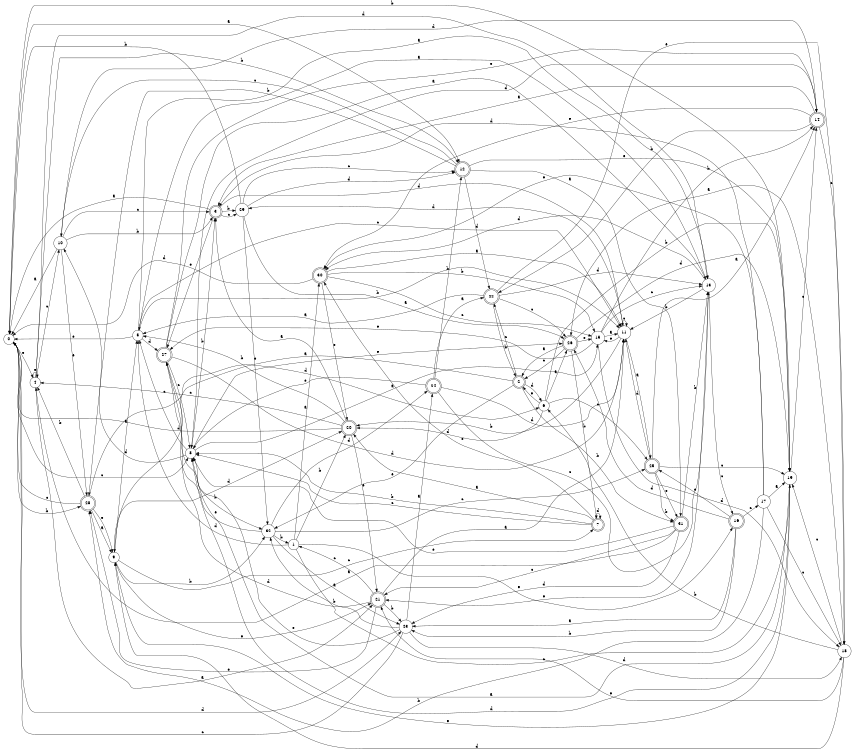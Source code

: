 digraph n27_6 {
__start0 [label="" shape="none"];

rankdir=LR;
size="8,5";

s0 [style="filled", color="black", fillcolor="white" shape="circle", label="0"];
s1 [style="filled", color="black", fillcolor="white" shape="circle", label="1"];
s2 [style="rounded,filled", color="black", fillcolor="white" shape="doublecircle", label="2"];
s3 [style="rounded,filled", color="black", fillcolor="white" shape="doublecircle", label="3"];
s4 [style="filled", color="black", fillcolor="white" shape="circle", label="4"];
s5 [style="filled", color="black", fillcolor="white" shape="circle", label="5"];
s6 [style="filled", color="black", fillcolor="white" shape="circle", label="6"];
s7 [style="rounded,filled", color="black", fillcolor="white" shape="doublecircle", label="7"];
s8 [style="filled", color="black", fillcolor="white" shape="circle", label="8"];
s9 [style="filled", color="black", fillcolor="white" shape="circle", label="9"];
s10 [style="filled", color="black", fillcolor="white" shape="circle", label="10"];
s11 [style="filled", color="black", fillcolor="white" shape="circle", label="11"];
s12 [style="rounded,filled", color="black", fillcolor="white" shape="doublecircle", label="12"];
s13 [style="filled", color="black", fillcolor="white" shape="circle", label="13"];
s14 [style="rounded,filled", color="black", fillcolor="white" shape="doublecircle", label="14"];
s15 [style="filled", color="black", fillcolor="white" shape="circle", label="15"];
s16 [style="rounded,filled", color="black", fillcolor="white" shape="doublecircle", label="16"];
s17 [style="filled", color="black", fillcolor="white" shape="circle", label="17"];
s18 [style="filled", color="black", fillcolor="white" shape="circle", label="18"];
s19 [style="filled", color="black", fillcolor="white" shape="circle", label="19"];
s20 [style="rounded,filled", color="black", fillcolor="white" shape="doublecircle", label="20"];
s21 [style="rounded,filled", color="black", fillcolor="white" shape="doublecircle", label="21"];
s22 [style="rounded,filled", color="black", fillcolor="white" shape="doublecircle", label="22"];
s23 [style="filled", color="black", fillcolor="white" shape="circle", label="23"];
s24 [style="rounded,filled", color="black", fillcolor="white" shape="doublecircle", label="24"];
s25 [style="rounded,filled", color="black", fillcolor="white" shape="doublecircle", label="25"];
s26 [style="rounded,filled", color="black", fillcolor="white" shape="doublecircle", label="26"];
s27 [style="rounded,filled", color="black", fillcolor="white" shape="doublecircle", label="27"];
s28 [style="rounded,filled", color="black", fillcolor="white" shape="doublecircle", label="28"];
s29 [style="filled", color="black", fillcolor="white" shape="circle", label="29"];
s30 [style="rounded,filled", color="black", fillcolor="white" shape="doublecircle", label="30"];
s31 [style="rounded,filled", color="black", fillcolor="white" shape="doublecircle", label="31"];
s32 [style="filled", color="black", fillcolor="white" shape="circle", label="32"];
s0 -> s12 [label="a"];
s0 -> s28 [label="b"];
s0 -> s8 [label="c"];
s0 -> s23 [label="d"];
s0 -> s4 [label="e"];
s1 -> s30 [label="a"];
s1 -> s20 [label="b"];
s1 -> s19 [label="c"];
s1 -> s5 [label="d"];
s1 -> s16 [label="e"];
s2 -> s9 [label="a"];
s2 -> s31 [label="b"];
s2 -> s22 [label="c"];
s2 -> s6 [label="d"];
s2 -> s32 [label="e"];
s3 -> s0 [label="a"];
s3 -> s29 [label="b"];
s3 -> s29 [label="c"];
s3 -> s11 [label="d"];
s3 -> s27 [label="e"];
s4 -> s21 [label="a"];
s4 -> s12 [label="b"];
s4 -> s10 [label="c"];
s4 -> s13 [label="d"];
s4 -> s4 [label="e"];
s5 -> s13 [label="a"];
s5 -> s11 [label="b"];
s5 -> s11 [label="c"];
s5 -> s27 [label="d"];
s5 -> s0 [label="e"];
s6 -> s26 [label="a"];
s6 -> s19 [label="b"];
s6 -> s25 [label="c"];
s6 -> s20 [label="d"];
s6 -> s2 [label="e"];
s7 -> s20 [label="a"];
s7 -> s8 [label="b"];
s7 -> s8 [label="c"];
s7 -> s7 [label="d"];
s7 -> s30 [label="e"];
s8 -> s15 [label="a"];
s8 -> s3 [label="b"];
s8 -> s5 [label="c"];
s8 -> s10 [label="d"];
s8 -> s26 [label="e"];
s9 -> s5 [label="a"];
s9 -> s32 [label="b"];
s9 -> s7 [label="c"];
s9 -> s20 [label="d"];
s9 -> s21 [label="e"];
s10 -> s0 [label="a"];
s10 -> s3 [label="b"];
s10 -> s3 [label="c"];
s10 -> s14 [label="d"];
s10 -> s28 [label="e"];
s11 -> s25 [label="a"];
s11 -> s20 [label="b"];
s11 -> s11 [label="c"];
s11 -> s29 [label="d"];
s11 -> s15 [label="e"];
s12 -> s31 [label="a"];
s12 -> s28 [label="b"];
s12 -> s10 [label="c"];
s12 -> s22 [label="d"];
s12 -> s19 [label="e"];
s13 -> s5 [label="a"];
s13 -> s11 [label="b"];
s13 -> s16 [label="c"];
s13 -> s30 [label="d"];
s13 -> s21 [label="e"];
s14 -> s3 [label="a"];
s14 -> s22 [label="b"];
s14 -> s18 [label="c"];
s14 -> s8 [label="d"];
s14 -> s30 [label="e"];
s15 -> s11 [label="a"];
s15 -> s14 [label="b"];
s15 -> s13 [label="c"];
s15 -> s18 [label="d"];
s15 -> s27 [label="e"];
s16 -> s23 [label="a"];
s16 -> s23 [label="b"];
s16 -> s17 [label="c"];
s16 -> s26 [label="d"];
s16 -> s25 [label="e"];
s17 -> s19 [label="a"];
s17 -> s28 [label="b"];
s17 -> s18 [label="c"];
s17 -> s3 [label="d"];
s17 -> s30 [label="e"];
s18 -> s26 [label="a"];
s18 -> s6 [label="b"];
s18 -> s19 [label="c"];
s18 -> s9 [label="d"];
s18 -> s21 [label="e"];
s19 -> s8 [label="a"];
s19 -> s0 [label="b"];
s19 -> s14 [label="c"];
s19 -> s8 [label="d"];
s19 -> s9 [label="e"];
s20 -> s3 [label="a"];
s20 -> s5 [label="b"];
s20 -> s4 [label="c"];
s20 -> s0 [label="d"];
s20 -> s21 [label="e"];
s21 -> s11 [label="a"];
s21 -> s23 [label="b"];
s21 -> s1 [label="c"];
s21 -> s27 [label="d"];
s21 -> s28 [label="e"];
s22 -> s5 [label="a"];
s22 -> s2 [label="b"];
s22 -> s26 [label="c"];
s22 -> s13 [label="d"];
s22 -> s18 [label="e"];
s23 -> s24 [label="a"];
s23 -> s32 [label="b"];
s23 -> s0 [label="c"];
s23 -> s18 [label="d"];
s23 -> s8 [label="e"];
s24 -> s22 [label="a"];
s24 -> s12 [label="b"];
s24 -> s13 [label="c"];
s24 -> s11 [label="d"];
s24 -> s8 [label="e"];
s25 -> s14 [label="a"];
s25 -> s31 [label="b"];
s25 -> s19 [label="c"];
s25 -> s11 [label="d"];
s25 -> s31 [label="e"];
s26 -> s2 [label="a"];
s26 -> s7 [label="b"];
s26 -> s2 [label="c"];
s26 -> s19 [label="d"];
s26 -> s15 [label="e"];
s27 -> s13 [label="a"];
s27 -> s32 [label="b"];
s27 -> s8 [label="c"];
s27 -> s11 [label="d"];
s27 -> s14 [label="e"];
s28 -> s9 [label="a"];
s28 -> s4 [label="b"];
s28 -> s0 [label="c"];
s28 -> s6 [label="d"];
s28 -> s9 [label="e"];
s29 -> s26 [label="a"];
s29 -> s0 [label="b"];
s29 -> s12 [label="c"];
s29 -> s12 [label="d"];
s29 -> s32 [label="e"];
s30 -> s11 [label="a"];
s30 -> s15 [label="b"];
s30 -> s15 [label="c"];
s30 -> s0 [label="d"];
s30 -> s20 [label="e"];
s31 -> s4 [label="a"];
s31 -> s13 [label="b"];
s31 -> s21 [label="c"];
s31 -> s23 [label="d"];
s31 -> s8 [label="e"];
s32 -> s23 [label="a"];
s32 -> s1 [label="b"];
s32 -> s25 [label="c"];
s32 -> s24 [label="d"];
s32 -> s27 [label="e"];

}